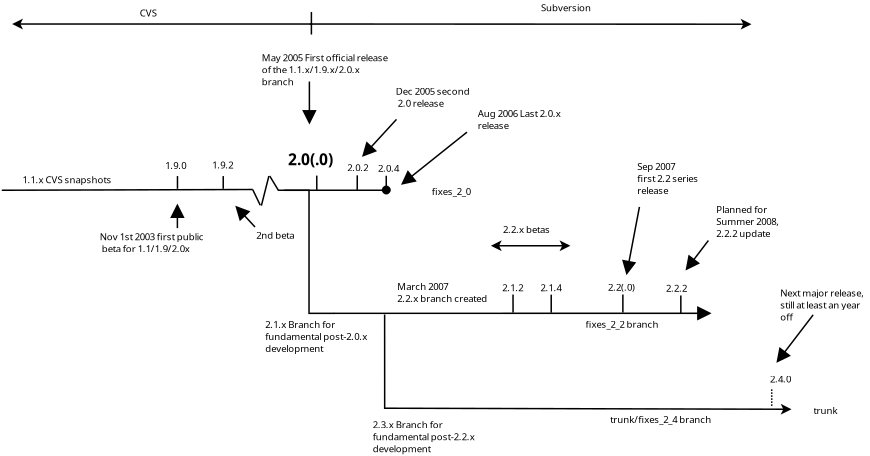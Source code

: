<?xml version="1.0" encoding="UTF-8"?>
<dia:diagram xmlns:dia="http://www.lysator.liu.se/~alla/dia/">
  <dia:layer name="Background" visible="true">
    <dia:object type="Standard - Line" version="0" id="O0">
      <dia:attribute name="obj_pos">
        <dia:point val="2.341,25.2"/>
      </dia:attribute>
      <dia:attribute name="obj_bb">
        <dia:rectangle val="2.291,25.1;19.125,25.25"/>
      </dia:attribute>
      <dia:attribute name="conn_endpoints">
        <dia:point val="2.341,25.2"/>
        <dia:point val="19.075,25.15"/>
      </dia:attribute>
      <dia:attribute name="numcp">
        <dia:int val="1"/>
      </dia:attribute>
    </dia:object>
    <dia:object type="Standard - Text" version="1" id="O1">
      <dia:attribute name="obj_pos">
        <dia:point val="3.725,24.725"/>
      </dia:attribute>
      <dia:attribute name="obj_bb">
        <dia:rectangle val="3.725,24.047;10.703,25.005"/>
      </dia:attribute>
      <dia:attribute name="text">
        <dia:composite type="text">
          <dia:attribute name="string">
            <dia:string>#1.1.x CVS snapshots#</dia:string>
          </dia:attribute>
          <dia:attribute name="font">
            <dia:font family="sans" style="0" name="Helvetica"/>
          </dia:attribute>
          <dia:attribute name="height">
            <dia:real val="0.8"/>
          </dia:attribute>
          <dia:attribute name="pos">
            <dia:point val="3.725,24.725"/>
          </dia:attribute>
          <dia:attribute name="color">
            <dia:color val="#000000"/>
          </dia:attribute>
          <dia:attribute name="alignment">
            <dia:enum val="0"/>
          </dia:attribute>
        </dia:composite>
      </dia:attribute>
      <dia:attribute name="valign">
        <dia:enum val="3"/>
      </dia:attribute>
    </dia:object>
    <dia:object type="Standard - Text" version="1" id="O2">
      <dia:attribute name="obj_pos">
        <dia:point val="13.238,23.781"/>
      </dia:attribute>
      <dia:attribute name="obj_bb">
        <dia:rectangle val="13.238,23.103;14.898,24.061"/>
      </dia:attribute>
      <dia:attribute name="text">
        <dia:composite type="text">
          <dia:attribute name="string">
            <dia:string>#1.9.0#</dia:string>
          </dia:attribute>
          <dia:attribute name="font">
            <dia:font family="sans" style="0" name="Helvetica"/>
          </dia:attribute>
          <dia:attribute name="height">
            <dia:real val="0.8"/>
          </dia:attribute>
          <dia:attribute name="pos">
            <dia:point val="13.238,23.781"/>
          </dia:attribute>
          <dia:attribute name="color">
            <dia:color val="#000000"/>
          </dia:attribute>
          <dia:attribute name="alignment">
            <dia:enum val="0"/>
          </dia:attribute>
        </dia:composite>
      </dia:attribute>
      <dia:attribute name="valign">
        <dia:enum val="3"/>
      </dia:attribute>
    </dia:object>
    <dia:object type="Standard - Text" version="1" id="O3">
      <dia:attribute name="obj_pos">
        <dia:point val="8.876,28.526"/>
      </dia:attribute>
      <dia:attribute name="obj_bb">
        <dia:rectangle val="8.876,27.849;16.849,29.606"/>
      </dia:attribute>
      <dia:attribute name="text">
        <dia:composite type="text">
          <dia:attribute name="string">
            <dia:string>#Nov 1st 2003 first public
 beta for 1.1/1.9/2.0x#</dia:string>
          </dia:attribute>
          <dia:attribute name="font">
            <dia:font family="sans" style="0" name="Helvetica"/>
          </dia:attribute>
          <dia:attribute name="height">
            <dia:real val="0.8"/>
          </dia:attribute>
          <dia:attribute name="pos">
            <dia:point val="8.876,28.526"/>
          </dia:attribute>
          <dia:attribute name="color">
            <dia:color val="#000000"/>
          </dia:attribute>
          <dia:attribute name="alignment">
            <dia:enum val="0"/>
          </dia:attribute>
        </dia:composite>
      </dia:attribute>
      <dia:attribute name="valign">
        <dia:enum val="3"/>
      </dia:attribute>
    </dia:object>
    <dia:object type="Standard - Line" version="0" id="O4">
      <dia:attribute name="obj_pos">
        <dia:point val="26.043,24.207"/>
      </dia:attribute>
      <dia:attribute name="obj_bb">
        <dia:rectangle val="25.987,24.157;26.093,25.225"/>
      </dia:attribute>
      <dia:attribute name="conn_endpoints">
        <dia:point val="26.043,24.207"/>
        <dia:point val="26.038,25.175"/>
      </dia:attribute>
      <dia:attribute name="numcp">
        <dia:int val="1"/>
      </dia:attribute>
    </dia:object>
    <dia:object type="Standard - Text" version="1" id="O5">
      <dia:attribute name="obj_pos">
        <dia:point val="16.381,23.743"/>
      </dia:attribute>
      <dia:attribute name="obj_bb">
        <dia:rectangle val="16.381,23.065;18.041,24.023"/>
      </dia:attribute>
      <dia:attribute name="text">
        <dia:composite type="text">
          <dia:attribute name="string">
            <dia:string>#1.9.2#</dia:string>
          </dia:attribute>
          <dia:attribute name="font">
            <dia:font family="sans" style="0" name="Helvetica"/>
          </dia:attribute>
          <dia:attribute name="height">
            <dia:real val="0.8"/>
          </dia:attribute>
          <dia:attribute name="pos">
            <dia:point val="16.381,23.743"/>
          </dia:attribute>
          <dia:attribute name="color">
            <dia:color val="#000000"/>
          </dia:attribute>
          <dia:attribute name="alignment">
            <dia:enum val="0"/>
          </dia:attribute>
        </dia:composite>
      </dia:attribute>
      <dia:attribute name="valign">
        <dia:enum val="3"/>
      </dia:attribute>
    </dia:object>
    <dia:object type="Standard - Line" version="0" id="O6">
      <dia:attribute name="obj_pos">
        <dia:point val="14.056,24.255"/>
      </dia:attribute>
      <dia:attribute name="obj_bb">
        <dia:rectangle val="14.006,24.205;14.106,25.155"/>
      </dia:attribute>
      <dia:attribute name="conn_endpoints">
        <dia:point val="14.056,24.255"/>
        <dia:point val="14.056,25.105"/>
      </dia:attribute>
      <dia:attribute name="numcp">
        <dia:int val="1"/>
      </dia:attribute>
    </dia:object>
    <dia:object type="Standard - Line" version="0" id="O7">
      <dia:attribute name="obj_pos">
        <dia:point val="17.106,24.255"/>
      </dia:attribute>
      <dia:attribute name="obj_bb">
        <dia:rectangle val="17.056,24.205;17.156,25.155"/>
      </dia:attribute>
      <dia:attribute name="conn_endpoints">
        <dia:point val="17.106,24.255"/>
        <dia:point val="17.106,25.105"/>
      </dia:attribute>
      <dia:attribute name="numcp">
        <dia:int val="1"/>
      </dia:attribute>
    </dia:object>
    <dia:object type="Standard - Line" version="0" id="O8">
      <dia:attribute name="obj_pos">
        <dia:point val="23.342,24.221"/>
      </dia:attribute>
      <dia:attribute name="obj_bb">
        <dia:rectangle val="23.292,24.171;23.394,25.225"/>
      </dia:attribute>
      <dia:attribute name="conn_endpoints">
        <dia:point val="23.342,24.221"/>
        <dia:point val="23.344,25.175"/>
      </dia:attribute>
      <dia:attribute name="numcp">
        <dia:int val="1"/>
      </dia:attribute>
    </dia:object>
    <dia:object type="Standard - Text" version="1" id="O9">
      <dia:attribute name="obj_pos">
        <dia:point val="21.419,23.525"/>
      </dia:attribute>
      <dia:attribute name="obj_bb">
        <dia:rectangle val="21.419,22.427;24.929,23.985"/>
      </dia:attribute>
      <dia:attribute name="text">
        <dia:composite type="text">
          <dia:attribute name="string">
            <dia:string>#2.0(.0)#</dia:string>
          </dia:attribute>
          <dia:attribute name="font">
            <dia:font family="sans" style="80" name="Helvetica-Bold"/>
          </dia:attribute>
          <dia:attribute name="height">
            <dia:real val="1.3"/>
          </dia:attribute>
          <dia:attribute name="pos">
            <dia:point val="21.419,23.525"/>
          </dia:attribute>
          <dia:attribute name="color">
            <dia:color val="#000000"/>
          </dia:attribute>
          <dia:attribute name="alignment">
            <dia:enum val="0"/>
          </dia:attribute>
        </dia:composite>
      </dia:attribute>
      <dia:attribute name="valign">
        <dia:enum val="3"/>
      </dia:attribute>
    </dia:object>
    <dia:object type="Standard - PolyLine" version="0" id="O10">
      <dia:attribute name="obj_pos">
        <dia:point val="19.073,25.158"/>
      </dia:attribute>
      <dia:attribute name="obj_bb">
        <dia:rectangle val="19.006,25.092;19.642,26.267"/>
      </dia:attribute>
      <dia:attribute name="poly_points">
        <dia:point val="19.073,25.158"/>
        <dia:point val="19.575,26.2"/>
      </dia:attribute>
    </dia:object>
    <dia:object type="Standard - PolyLine" version="0" id="O11">
      <dia:attribute name="obj_pos">
        <dia:point val="20.15,24.25"/>
      </dia:attribute>
      <dia:attribute name="obj_bb">
        <dia:rectangle val="19.59,24.189;20.211,26.286"/>
      </dia:attribute>
      <dia:attribute name="poly_points">
        <dia:point val="20.15,24.25"/>
        <dia:point val="19.65,26.225"/>
      </dia:attribute>
    </dia:object>
    <dia:object type="Standard - PolyLine" version="0" id="O12">
      <dia:attribute name="obj_pos">
        <dia:point val="20.205,24.247"/>
      </dia:attribute>
      <dia:attribute name="obj_bb">
        <dia:rectangle val="20.136,24.179;20.865,25.296"/>
      </dia:attribute>
      <dia:attribute name="poly_points">
        <dia:point val="20.205,24.247"/>
        <dia:point val="20.796,25.227"/>
      </dia:attribute>
    </dia:object>
    <dia:object type="Standard - Line" version="0" id="O13">
      <dia:attribute name="obj_pos">
        <dia:point val="20.775,25.2"/>
      </dia:attribute>
      <dia:attribute name="obj_bb">
        <dia:rectangle val="20.725,25.15;27.875,25.25"/>
      </dia:attribute>
      <dia:attribute name="conn_endpoints">
        <dia:point val="20.775,25.2"/>
        <dia:point val="27.825,25.2"/>
      </dia:attribute>
      <dia:attribute name="numcp">
        <dia:int val="1"/>
      </dia:attribute>
    </dia:object>
    <dia:object type="Standard - Text" version="1" id="O14">
      <dia:attribute name="obj_pos">
        <dia:point val="25.375,23.925"/>
      </dia:attribute>
      <dia:attribute name="obj_bb">
        <dia:rectangle val="25.375,23.247;27.035,24.205"/>
      </dia:attribute>
      <dia:attribute name="text">
        <dia:composite type="text">
          <dia:attribute name="string">
            <dia:string>#2.0.2#</dia:string>
          </dia:attribute>
          <dia:attribute name="font">
            <dia:font family="sans" style="0" name="Helvetica"/>
          </dia:attribute>
          <dia:attribute name="height">
            <dia:real val="0.8"/>
          </dia:attribute>
          <dia:attribute name="pos">
            <dia:point val="25.375,23.925"/>
          </dia:attribute>
          <dia:attribute name="color">
            <dia:color val="#000000"/>
          </dia:attribute>
          <dia:attribute name="alignment">
            <dia:enum val="0"/>
          </dia:attribute>
        </dia:composite>
      </dia:attribute>
      <dia:attribute name="valign">
        <dia:enum val="3"/>
      </dia:attribute>
    </dia:object>
    <dia:object type="Standard - Line" version="0" id="O15">
      <dia:attribute name="obj_pos">
        <dia:point val="14.05,27.725"/>
      </dia:attribute>
      <dia:attribute name="obj_bb">
        <dia:rectangle val="13.25,26.1;14.85,27.775"/>
      </dia:attribute>
      <dia:attribute name="conn_endpoints">
        <dia:point val="14.05,27.725"/>
        <dia:point val="14.05,26.15"/>
      </dia:attribute>
      <dia:attribute name="numcp">
        <dia:int val="1"/>
      </dia:attribute>
      <dia:attribute name="end_arrow">
        <dia:enum val="3"/>
      </dia:attribute>
      <dia:attribute name="end_arrow_length">
        <dia:real val="0.8"/>
      </dia:attribute>
      <dia:attribute name="end_arrow_width">
        <dia:real val="0.8"/>
      </dia:attribute>
    </dia:object>
    <dia:object type="Standard - Line" version="0" id="O16">
      <dia:attribute name="obj_pos">
        <dia:point val="22.85,17.95"/>
      </dia:attribute>
      <dia:attribute name="obj_bb">
        <dia:rectangle val="22.05,17.9;23.651,20.806"/>
      </dia:attribute>
      <dia:attribute name="conn_endpoints">
        <dia:point val="22.85,17.95"/>
        <dia:point val="22.851,20.756"/>
      </dia:attribute>
      <dia:attribute name="numcp">
        <dia:int val="1"/>
      </dia:attribute>
      <dia:attribute name="end_arrow">
        <dia:enum val="3"/>
      </dia:attribute>
      <dia:attribute name="end_arrow_length">
        <dia:real val="0.8"/>
      </dia:attribute>
      <dia:attribute name="end_arrow_width">
        <dia:real val="0.8"/>
      </dia:attribute>
    </dia:object>
    <dia:object type="Standard - Text" version="1" id="O17">
      <dia:attribute name="obj_pos">
        <dia:point val="19.675,16.6"/>
      </dia:attribute>
      <dia:attribute name="obj_bb">
        <dia:rectangle val="19.675,15.922;29.598,18.48"/>
      </dia:attribute>
      <dia:attribute name="text">
        <dia:composite type="text">
          <dia:attribute name="string">
            <dia:string>#May 2005 First official release
of the 1.1.x/1.9.x/2.0.x 
branch#</dia:string>
          </dia:attribute>
          <dia:attribute name="font">
            <dia:font family="sans" style="0" name="Helvetica"/>
          </dia:attribute>
          <dia:attribute name="height">
            <dia:real val="0.8"/>
          </dia:attribute>
          <dia:attribute name="pos">
            <dia:point val="19.675,16.6"/>
          </dia:attribute>
          <dia:attribute name="color">
            <dia:color val="#000000"/>
          </dia:attribute>
          <dia:attribute name="alignment">
            <dia:enum val="0"/>
          </dia:attribute>
        </dia:composite>
      </dia:attribute>
      <dia:attribute name="valign">
        <dia:enum val="3"/>
      </dia:attribute>
    </dia:object>
    <dia:object type="Standard - Line" version="0" id="O18">
      <dia:attribute name="obj_pos">
        <dia:point val="17.95,26.275"/>
      </dia:attribute>
      <dia:attribute name="obj_bb">
        <dia:rectangle val="17.33,25.694;19.296,27.721"/>
      </dia:attribute>
      <dia:attribute name="conn_endpoints">
        <dia:point val="17.95,26.275"/>
        <dia:point val="19.225,27.65"/>
      </dia:attribute>
      <dia:attribute name="numcp">
        <dia:int val="1"/>
      </dia:attribute>
      <dia:attribute name="start_arrow">
        <dia:enum val="3"/>
      </dia:attribute>
      <dia:attribute name="start_arrow_length">
        <dia:real val="0.8"/>
      </dia:attribute>
      <dia:attribute name="start_arrow_width">
        <dia:real val="0.8"/>
      </dia:attribute>
    </dia:object>
    <dia:object type="Standard - Text" version="1" id="O19">
      <dia:attribute name="obj_pos">
        <dia:point val="19.3,28.425"/>
      </dia:attribute>
      <dia:attribute name="obj_bb">
        <dia:rectangle val="19.3,27.747;22.205,28.705"/>
      </dia:attribute>
      <dia:attribute name="text">
        <dia:composite type="text">
          <dia:attribute name="string">
            <dia:string>#2nd beta#</dia:string>
          </dia:attribute>
          <dia:attribute name="font">
            <dia:font family="sans" style="0" name="Helvetica"/>
          </dia:attribute>
          <dia:attribute name="height">
            <dia:real val="0.8"/>
          </dia:attribute>
          <dia:attribute name="pos">
            <dia:point val="19.3,28.425"/>
          </dia:attribute>
          <dia:attribute name="color">
            <dia:color val="#000000"/>
          </dia:attribute>
          <dia:attribute name="alignment">
            <dia:enum val="0"/>
          </dia:attribute>
        </dia:composite>
      </dia:attribute>
      <dia:attribute name="valign">
        <dia:enum val="3"/>
      </dia:attribute>
    </dia:object>
    <dia:object type="Standard - Line" version="0" id="O20">
      <dia:attribute name="obj_pos">
        <dia:point val="27.977,25.433"/>
      </dia:attribute>
      <dia:attribute name="obj_bb">
        <dia:rectangle val="27.477,24.183;28.477,25.485"/>
      </dia:attribute>
      <dia:attribute name="conn_endpoints">
        <dia:point val="27.977,25.433"/>
        <dia:point val="27.973,24.233"/>
      </dia:attribute>
      <dia:attribute name="numcp">
        <dia:int val="1"/>
      </dia:attribute>
      <dia:attribute name="start_arrow">
        <dia:enum val="8"/>
      </dia:attribute>
      <dia:attribute name="start_arrow_length">
        <dia:real val="0.5"/>
      </dia:attribute>
      <dia:attribute name="start_arrow_width">
        <dia:real val="0.5"/>
      </dia:attribute>
    </dia:object>
    <dia:object type="Standard - ZigZagLine" version="1" id="O21">
      <dia:attribute name="obj_pos">
        <dia:point val="21.165,25.202"/>
      </dia:attribute>
      <dia:attribute name="obj_bb">
        <dia:rectangle val="21.115,25.152;24.555,33.456"/>
      </dia:attribute>
      <dia:attribute name="orth_points">
        <dia:point val="21.165,25.202"/>
        <dia:point val="22.826,25.202"/>
        <dia:point val="22.826,33.406"/>
        <dia:point val="24.505,33.406"/>
      </dia:attribute>
      <dia:attribute name="orth_orient">
        <dia:enum val="0"/>
        <dia:enum val="1"/>
        <dia:enum val="0"/>
      </dia:attribute>
      <dia:attribute name="autorouting">
        <dia:boolean val="false"/>
      </dia:attribute>
    </dia:object>
    <dia:object type="Standard - Line" version="0" id="O22">
      <dia:attribute name="obj_pos">
        <dia:point val="24.477,33.406"/>
      </dia:attribute>
      <dia:attribute name="obj_bb">
        <dia:rectangle val="24.427,32.602;49.65,34.202"/>
      </dia:attribute>
      <dia:attribute name="conn_endpoints">
        <dia:point val="24.477,33.406"/>
        <dia:point val="49.6,33.402"/>
      </dia:attribute>
      <dia:attribute name="numcp">
        <dia:int val="1"/>
      </dia:attribute>
      <dia:attribute name="end_arrow">
        <dia:enum val="3"/>
      </dia:attribute>
      <dia:attribute name="end_arrow_length">
        <dia:real val="0.8"/>
      </dia:attribute>
      <dia:attribute name="end_arrow_width">
        <dia:real val="0.8"/>
      </dia:attribute>
    </dia:object>
    <dia:object type="Standard - Line" version="0" id="O23">
      <dia:attribute name="obj_pos">
        <dia:point val="28.656,20.475"/>
      </dia:attribute>
      <dia:attribute name="obj_bb">
        <dia:rectangle val="25.777,20.404;28.727,23.51"/>
      </dia:attribute>
      <dia:attribute name="conn_endpoints">
        <dia:point val="28.656,20.475"/>
        <dia:point val="26.4,22.932"/>
      </dia:attribute>
      <dia:attribute name="numcp">
        <dia:int val="1"/>
      </dia:attribute>
      <dia:attribute name="end_arrow">
        <dia:enum val="3"/>
      </dia:attribute>
      <dia:attribute name="end_arrow_length">
        <dia:real val="0.8"/>
      </dia:attribute>
      <dia:attribute name="end_arrow_width">
        <dia:real val="0.8"/>
      </dia:attribute>
    </dia:object>
    <dia:object type="Standard - Text" version="1" id="O24">
      <dia:attribute name="obj_pos">
        <dia:point val="28.6,18.832"/>
      </dia:attribute>
      <dia:attribute name="obj_bb">
        <dia:rectangle val="28.6,18.154;34.415,19.912"/>
      </dia:attribute>
      <dia:attribute name="text">
        <dia:composite type="text">
          <dia:attribute name="string">
            <dia:string>#Dec 2005 second
 2.0 release#</dia:string>
          </dia:attribute>
          <dia:attribute name="font">
            <dia:font family="sans" style="0" name="Helvetica"/>
          </dia:attribute>
          <dia:attribute name="height">
            <dia:real val="0.8"/>
          </dia:attribute>
          <dia:attribute name="pos">
            <dia:point val="28.6,18.832"/>
          </dia:attribute>
          <dia:attribute name="color">
            <dia:color val="#000000"/>
          </dia:attribute>
          <dia:attribute name="alignment">
            <dia:enum val="0"/>
          </dia:attribute>
        </dia:composite>
      </dia:attribute>
      <dia:attribute name="valign">
        <dia:enum val="3"/>
      </dia:attribute>
    </dia:object>
    <dia:object type="Standard - Text" version="1" id="O25">
      <dia:attribute name="obj_pos">
        <dia:point val="19.9,34.382"/>
      </dia:attribute>
      <dia:attribute name="obj_bb">
        <dia:rectangle val="19.9,33.704;27.705,36.262"/>
      </dia:attribute>
      <dia:attribute name="text">
        <dia:composite type="text">
          <dia:attribute name="string">
            <dia:string>#2.1.x Branch for 
fundamental post-2.0.x 
development#</dia:string>
          </dia:attribute>
          <dia:attribute name="font">
            <dia:font family="sans" style="0" name="Helvetica"/>
          </dia:attribute>
          <dia:attribute name="height">
            <dia:real val="0.8"/>
          </dia:attribute>
          <dia:attribute name="pos">
            <dia:point val="19.9,34.382"/>
          </dia:attribute>
          <dia:attribute name="color">
            <dia:color val="#000000"/>
          </dia:attribute>
          <dia:attribute name="alignment">
            <dia:enum val="0"/>
          </dia:attribute>
        </dia:composite>
      </dia:attribute>
      <dia:attribute name="valign">
        <dia:enum val="3"/>
      </dia:attribute>
    </dia:object>
    <dia:object type="Standard - Text" version="1" id="O26">
      <dia:attribute name="obj_pos">
        <dia:point val="27.425,23.97"/>
      </dia:attribute>
      <dia:attribute name="obj_bb">
        <dia:rectangle val="27.425,23.293;29.085,24.25"/>
      </dia:attribute>
      <dia:attribute name="text">
        <dia:composite type="text">
          <dia:attribute name="string">
            <dia:string>#2.0.4#</dia:string>
          </dia:attribute>
          <dia:attribute name="font">
            <dia:font family="sans" style="0" name="Helvetica"/>
          </dia:attribute>
          <dia:attribute name="height">
            <dia:real val="0.8"/>
          </dia:attribute>
          <dia:attribute name="pos">
            <dia:point val="27.425,23.97"/>
          </dia:attribute>
          <dia:attribute name="color">
            <dia:color val="#000000"/>
          </dia:attribute>
          <dia:attribute name="alignment">
            <dia:enum val="0"/>
          </dia:attribute>
        </dia:composite>
      </dia:attribute>
      <dia:attribute name="valign">
        <dia:enum val="3"/>
      </dia:attribute>
    </dia:object>
    <dia:object type="Standard - PolyLine" version="0" id="O27">
      <dia:attribute name="obj_pos">
        <dia:point val="27.866,33.487"/>
      </dia:attribute>
      <dia:attribute name="obj_bb">
        <dia:rectangle val="27.816,33.438;55.042,40.3"/>
      </dia:attribute>
      <dia:attribute name="poly_points">
        <dia:point val="27.866,33.487"/>
        <dia:point val="27.869,39.731"/>
        <dia:point val="54.991,39.8"/>
      </dia:attribute>
      <dia:attribute name="end_arrow">
        <dia:enum val="22"/>
      </dia:attribute>
      <dia:attribute name="end_arrow_length">
        <dia:real val="0.5"/>
      </dia:attribute>
      <dia:attribute name="end_arrow_width">
        <dia:real val="0.5"/>
      </dia:attribute>
    </dia:object>
    <dia:object type="Standard - Text" version="1" id="O28">
      <dia:attribute name="obj_pos">
        <dia:point val="28.706,31.85"/>
      </dia:attribute>
      <dia:attribute name="obj_bb">
        <dia:rectangle val="28.706,31.172;35.519,32.93"/>
      </dia:attribute>
      <dia:attribute name="text">
        <dia:composite type="text">
          <dia:attribute name="string">
            <dia:string>#March 2007
2.2.x branch created#</dia:string>
          </dia:attribute>
          <dia:attribute name="font">
            <dia:font family="sans" style="0" name="Helvetica"/>
          </dia:attribute>
          <dia:attribute name="height">
            <dia:real val="0.8"/>
          </dia:attribute>
          <dia:attribute name="pos">
            <dia:point val="28.706,31.85"/>
          </dia:attribute>
          <dia:attribute name="color">
            <dia:color val="#000000"/>
          </dia:attribute>
          <dia:attribute name="alignment">
            <dia:enum val="0"/>
          </dia:attribute>
        </dia:composite>
      </dia:attribute>
      <dia:attribute name="valign">
        <dia:enum val="3"/>
      </dia:attribute>
    </dia:object>
    <dia:object type="Standard - Text" version="1" id="O29">
      <dia:attribute name="obj_pos">
        <dia:point val="27.081,41.07"/>
      </dia:attribute>
      <dia:attribute name="obj_bb">
        <dia:rectangle val="27.081,40.392;34.886,42.95"/>
      </dia:attribute>
      <dia:attribute name="text">
        <dia:composite type="text">
          <dia:attribute name="string">
            <dia:string>#2.3.x Branch for 
fundamental post-2.2.x 
development#</dia:string>
          </dia:attribute>
          <dia:attribute name="font">
            <dia:font family="sans" style="0" name="Helvetica"/>
          </dia:attribute>
          <dia:attribute name="height">
            <dia:real val="0.8"/>
          </dia:attribute>
          <dia:attribute name="pos">
            <dia:point val="27.081,41.07"/>
          </dia:attribute>
          <dia:attribute name="color">
            <dia:color val="#000000"/>
          </dia:attribute>
          <dia:attribute name="alignment">
            <dia:enum val="0"/>
          </dia:attribute>
        </dia:composite>
      </dia:attribute>
      <dia:attribute name="valign">
        <dia:enum val="3"/>
      </dia:attribute>
    </dia:object>
    <dia:object type="Standard - Line" version="0" id="O30">
      <dia:attribute name="obj_pos">
        <dia:point val="36.428,33.357"/>
      </dia:attribute>
      <dia:attribute name="obj_bb">
        <dia:rectangle val="36.376,32.103;36.478,33.407"/>
      </dia:attribute>
      <dia:attribute name="conn_endpoints">
        <dia:point val="36.428,33.357"/>
        <dia:point val="36.426,32.153"/>
      </dia:attribute>
      <dia:attribute name="numcp">
        <dia:int val="1"/>
      </dia:attribute>
    </dia:object>
    <dia:object type="Standard - Text" version="1" id="O31">
      <dia:attribute name="obj_pos">
        <dia:point val="35.71,31.928"/>
      </dia:attribute>
      <dia:attribute name="obj_bb">
        <dia:rectangle val="35.71,31.25;37.37,32.208"/>
      </dia:attribute>
      <dia:attribute name="text">
        <dia:composite type="text">
          <dia:attribute name="string">
            <dia:string>#2.1.2#</dia:string>
          </dia:attribute>
          <dia:attribute name="font">
            <dia:font family="sans" style="0" name="Helvetica"/>
          </dia:attribute>
          <dia:attribute name="height">
            <dia:real val="0.8"/>
          </dia:attribute>
          <dia:attribute name="pos">
            <dia:point val="35.71,31.928"/>
          </dia:attribute>
          <dia:attribute name="color">
            <dia:color val="#000000"/>
          </dia:attribute>
          <dia:attribute name="alignment">
            <dia:enum val="0"/>
          </dia:attribute>
        </dia:composite>
      </dia:attribute>
      <dia:attribute name="valign">
        <dia:enum val="3"/>
      </dia:attribute>
    </dia:object>
    <dia:object type="Standard - Text" version="1" id="O32">
      <dia:attribute name="obj_pos">
        <dia:point val="35.756,28.05"/>
      </dia:attribute>
      <dia:attribute name="obj_bb">
        <dia:rectangle val="35.756,27.372;39.411,28.33"/>
      </dia:attribute>
      <dia:attribute name="text">
        <dia:composite type="text">
          <dia:attribute name="string">
            <dia:string>#2.2.x betas#</dia:string>
          </dia:attribute>
          <dia:attribute name="font">
            <dia:font family="sans" style="0" name="Helvetica"/>
          </dia:attribute>
          <dia:attribute name="height">
            <dia:real val="0.8"/>
          </dia:attribute>
          <dia:attribute name="pos">
            <dia:point val="35.756,28.05"/>
          </dia:attribute>
          <dia:attribute name="color">
            <dia:color val="#000000"/>
          </dia:attribute>
          <dia:attribute name="alignment">
            <dia:enum val="0"/>
          </dia:attribute>
        </dia:composite>
      </dia:attribute>
      <dia:attribute name="valign">
        <dia:enum val="3"/>
      </dia:attribute>
    </dia:object>
    <dia:object type="Standard - Line" version="0" id="O33">
      <dia:attribute name="obj_pos">
        <dia:point val="34.95,28.9"/>
      </dia:attribute>
      <dia:attribute name="obj_bb">
        <dia:rectangle val="34.9,28.4;40.3,29.4"/>
      </dia:attribute>
      <dia:attribute name="conn_endpoints">
        <dia:point val="34.95,28.9"/>
        <dia:point val="40.25,28.9"/>
      </dia:attribute>
      <dia:attribute name="numcp">
        <dia:int val="1"/>
      </dia:attribute>
      <dia:attribute name="start_arrow">
        <dia:enum val="22"/>
      </dia:attribute>
      <dia:attribute name="start_arrow_length">
        <dia:real val="0.5"/>
      </dia:attribute>
      <dia:attribute name="start_arrow_width">
        <dia:real val="0.5"/>
      </dia:attribute>
      <dia:attribute name="end_arrow">
        <dia:enum val="22"/>
      </dia:attribute>
      <dia:attribute name="end_arrow_length">
        <dia:real val="0.5"/>
      </dia:attribute>
      <dia:attribute name="end_arrow_width">
        <dia:real val="0.5"/>
      </dia:attribute>
    </dia:object>
    <dia:object type="Standard - Line" version="0" id="O34">
      <dia:attribute name="obj_pos">
        <dia:point val="33.356,21.325"/>
      </dia:attribute>
      <dia:attribute name="obj_bb">
        <dia:rectangle val="28.468,21.255;33.426,25.456"/>
      </dia:attribute>
      <dia:attribute name="conn_endpoints">
        <dia:point val="33.356,21.325"/>
        <dia:point val="29.006,24.8"/>
      </dia:attribute>
      <dia:attribute name="numcp">
        <dia:int val="1"/>
      </dia:attribute>
      <dia:attribute name="end_arrow">
        <dia:enum val="3"/>
      </dia:attribute>
      <dia:attribute name="end_arrow_length">
        <dia:real val="0.8"/>
      </dia:attribute>
      <dia:attribute name="end_arrow_width">
        <dia:real val="0.8"/>
      </dia:attribute>
    </dia:object>
    <dia:object type="Standard - Text" version="1" id="O35">
      <dia:attribute name="obj_pos">
        <dia:point val="34.081,20.32"/>
      </dia:attribute>
      <dia:attribute name="obj_bb">
        <dia:rectangle val="34.081,19.642;40.931,21.4"/>
      </dia:attribute>
      <dia:attribute name="text">
        <dia:composite type="text">
          <dia:attribute name="string">
            <dia:string>#Aug 2006 Last 2.0.x 
release #</dia:string>
          </dia:attribute>
          <dia:attribute name="font">
            <dia:font family="sans" style="0" name="Helvetica"/>
          </dia:attribute>
          <dia:attribute name="height">
            <dia:real val="0.8"/>
          </dia:attribute>
          <dia:attribute name="pos">
            <dia:point val="34.081,20.32"/>
          </dia:attribute>
          <dia:attribute name="color">
            <dia:color val="#000000"/>
          </dia:attribute>
          <dia:attribute name="alignment">
            <dia:enum val="0"/>
          </dia:attribute>
        </dia:composite>
      </dia:attribute>
      <dia:attribute name="valign">
        <dia:enum val="3"/>
      </dia:attribute>
    </dia:object>
    <dia:object type="Standard - Line" version="0" id="O36">
      <dia:attribute name="obj_pos">
        <dia:point val="22.884,14.118"/>
      </dia:attribute>
      <dia:attribute name="obj_bb">
        <dia:rectangle val="22.834,13.63;52.371,14.63"/>
      </dia:attribute>
      <dia:attribute name="conn_endpoints">
        <dia:point val="22.884,14.118"/>
        <dia:point val="52.321,14.13"/>
      </dia:attribute>
      <dia:attribute name="numcp">
        <dia:int val="1"/>
      </dia:attribute>
      <dia:attribute name="end_arrow">
        <dia:enum val="22"/>
      </dia:attribute>
      <dia:attribute name="end_arrow_length">
        <dia:real val="0.5"/>
      </dia:attribute>
      <dia:attribute name="end_arrow_width">
        <dia:real val="0.5"/>
      </dia:attribute>
    </dia:object>
    <dia:object type="Standard - Text" version="1" id="O37">
      <dia:attribute name="obj_pos">
        <dia:point val="38.284,13.268"/>
      </dia:attribute>
      <dia:attribute name="obj_bb">
        <dia:rectangle val="38.284,12.591;42.022,13.548"/>
      </dia:attribute>
      <dia:attribute name="text">
        <dia:composite type="text">
          <dia:attribute name="string">
            <dia:string>#Subversion#</dia:string>
          </dia:attribute>
          <dia:attribute name="font">
            <dia:font family="sans" style="0" name="Helvetica"/>
          </dia:attribute>
          <dia:attribute name="height">
            <dia:real val="0.8"/>
          </dia:attribute>
          <dia:attribute name="pos">
            <dia:point val="38.284,13.268"/>
          </dia:attribute>
          <dia:attribute name="color">
            <dia:color val="#000000"/>
          </dia:attribute>
          <dia:attribute name="alignment">
            <dia:enum val="0"/>
          </dia:attribute>
        </dia:composite>
      </dia:attribute>
      <dia:attribute name="valign">
        <dia:enum val="3"/>
      </dia:attribute>
    </dia:object>
    <dia:object type="Standard - Line" version="0" id="O38">
      <dia:attribute name="obj_pos">
        <dia:point val="23.034,14.118"/>
      </dia:attribute>
      <dia:attribute name="obj_bb">
        <dia:rectangle val="2.984,13.618;23.084,14.618"/>
      </dia:attribute>
      <dia:attribute name="conn_endpoints">
        <dia:point val="23.034,14.118"/>
        <dia:point val="3.034,14.118"/>
      </dia:attribute>
      <dia:attribute name="numcp">
        <dia:int val="1"/>
      </dia:attribute>
      <dia:attribute name="end_arrow">
        <dia:enum val="22"/>
      </dia:attribute>
      <dia:attribute name="end_arrow_length">
        <dia:real val="0.5"/>
      </dia:attribute>
      <dia:attribute name="end_arrow_width">
        <dia:real val="0.5"/>
      </dia:attribute>
    </dia:object>
    <dia:object type="Standard - Text" version="1" id="O39">
      <dia:attribute name="obj_pos">
        <dia:point val="11.534,13.618"/>
      </dia:attribute>
      <dia:attribute name="obj_bb">
        <dia:rectangle val="11.534,12.941;13.069,13.898"/>
      </dia:attribute>
      <dia:attribute name="text">
        <dia:composite type="text">
          <dia:attribute name="string">
            <dia:string>#CVS#</dia:string>
          </dia:attribute>
          <dia:attribute name="font">
            <dia:font family="sans" style="0" name="Helvetica"/>
          </dia:attribute>
          <dia:attribute name="height">
            <dia:real val="0.8"/>
          </dia:attribute>
          <dia:attribute name="pos">
            <dia:point val="11.534,13.618"/>
          </dia:attribute>
          <dia:attribute name="color">
            <dia:color val="#000000"/>
          </dia:attribute>
          <dia:attribute name="alignment">
            <dia:enum val="0"/>
          </dia:attribute>
        </dia:composite>
      </dia:attribute>
      <dia:attribute name="valign">
        <dia:enum val="3"/>
      </dia:attribute>
    </dia:object>
    <dia:object type="Standard - Line" version="0" id="O40">
      <dia:attribute name="obj_pos">
        <dia:point val="22.984,13.318"/>
      </dia:attribute>
      <dia:attribute name="obj_bb">
        <dia:rectangle val="22.934,13.268;23.034,14.868"/>
      </dia:attribute>
      <dia:attribute name="conn_endpoints">
        <dia:point val="22.984,13.318"/>
        <dia:point val="22.984,14.818"/>
      </dia:attribute>
      <dia:attribute name="numcp">
        <dia:int val="1"/>
      </dia:attribute>
    </dia:object>
    <dia:object type="Standard - Text" version="1" id="O41">
      <dia:attribute name="obj_pos">
        <dia:point val="42.763,31.905"/>
      </dia:attribute>
      <dia:attribute name="obj_bb">
        <dia:rectangle val="42.763,31.228;44.923,32.185"/>
      </dia:attribute>
      <dia:attribute name="text">
        <dia:composite type="text">
          <dia:attribute name="string">
            <dia:string>#2.2(.0)#</dia:string>
          </dia:attribute>
          <dia:attribute name="font">
            <dia:font family="sans" style="0" name="Helvetica"/>
          </dia:attribute>
          <dia:attribute name="height">
            <dia:real val="0.8"/>
          </dia:attribute>
          <dia:attribute name="pos">
            <dia:point val="42.763,31.905"/>
          </dia:attribute>
          <dia:attribute name="color">
            <dia:color val="#000000"/>
          </dia:attribute>
          <dia:attribute name="alignment">
            <dia:enum val="0"/>
          </dia:attribute>
        </dia:composite>
      </dia:attribute>
      <dia:attribute name="valign">
        <dia:enum val="3"/>
      </dia:attribute>
    </dia:object>
    <dia:object type="Standard - Text" version="1" id="O42">
      <dia:attribute name="obj_pos">
        <dia:point val="44.7,23.85"/>
      </dia:attribute>
      <dia:attribute name="obj_bb">
        <dia:rectangle val="44.7,23.172;49.352,25.73"/>
      </dia:attribute>
      <dia:attribute name="text">
        <dia:composite type="text">
          <dia:attribute name="string">
            <dia:string>#Sep 2007
first 2.2 series
release#</dia:string>
          </dia:attribute>
          <dia:attribute name="font">
            <dia:font family="sans" style="0" name="Helvetica"/>
          </dia:attribute>
          <dia:attribute name="height">
            <dia:real val="0.8"/>
          </dia:attribute>
          <dia:attribute name="pos">
            <dia:point val="44.7,23.85"/>
          </dia:attribute>
          <dia:attribute name="color">
            <dia:color val="#000000"/>
          </dia:attribute>
          <dia:attribute name="alignment">
            <dia:enum val="0"/>
          </dia:attribute>
        </dia:composite>
      </dia:attribute>
      <dia:attribute name="valign">
        <dia:enum val="3"/>
      </dia:attribute>
    </dia:object>
    <dia:object type="Standard - Line" version="0" id="O43">
      <dia:attribute name="obj_pos">
        <dia:point val="44.853,26.31"/>
      </dia:attribute>
      <dia:attribute name="obj_bb">
        <dia:rectangle val="43.205,26.252;44.912,30.998"/>
      </dia:attribute>
      <dia:attribute name="conn_endpoints">
        <dia:point val="44.853,26.31"/>
        <dia:point val="44,30.8"/>
      </dia:attribute>
      <dia:attribute name="numcp">
        <dia:int val="1"/>
      </dia:attribute>
      <dia:attribute name="end_arrow">
        <dia:enum val="3"/>
      </dia:attribute>
      <dia:attribute name="end_arrow_length">
        <dia:real val="0.8"/>
      </dia:attribute>
      <dia:attribute name="end_arrow_width">
        <dia:real val="0.8"/>
      </dia:attribute>
    </dia:object>
    <dia:object type="Standard - Line" version="0" id="O44">
      <dia:attribute name="obj_pos">
        <dia:point val="38.972,33.361"/>
      </dia:attribute>
      <dia:attribute name="obj_bb">
        <dia:rectangle val="38.922,32.109;39.023,33.411"/>
      </dia:attribute>
      <dia:attribute name="conn_endpoints">
        <dia:point val="38.972,33.361"/>
        <dia:point val="38.972,32.159"/>
      </dia:attribute>
      <dia:attribute name="numcp">
        <dia:int val="1"/>
      </dia:attribute>
    </dia:object>
    <dia:object type="Standard - Text" version="1" id="O45">
      <dia:attribute name="obj_pos">
        <dia:point val="38.265,31.938"/>
      </dia:attribute>
      <dia:attribute name="obj_bb">
        <dia:rectangle val="38.265,31.26;39.925,32.218"/>
      </dia:attribute>
      <dia:attribute name="text">
        <dia:composite type="text">
          <dia:attribute name="string">
            <dia:string>#2.1.4#</dia:string>
          </dia:attribute>
          <dia:attribute name="font">
            <dia:font family="sans" style="0" name="Helvetica"/>
          </dia:attribute>
          <dia:attribute name="height">
            <dia:real val="0.8"/>
          </dia:attribute>
          <dia:attribute name="pos">
            <dia:point val="38.265,31.938"/>
          </dia:attribute>
          <dia:attribute name="color">
            <dia:color val="#000000"/>
          </dia:attribute>
          <dia:attribute name="alignment">
            <dia:enum val="0"/>
          </dia:attribute>
        </dia:composite>
      </dia:attribute>
      <dia:attribute name="valign">
        <dia:enum val="3"/>
      </dia:attribute>
    </dia:object>
    <dia:object type="Standard - Text" version="1" id="O46">
      <dia:attribute name="obj_pos">
        <dia:point val="41.265,34.367"/>
      </dia:attribute>
      <dia:attribute name="obj_bb">
        <dia:rectangle val="41.265,33.69;46.955,34.648"/>
      </dia:attribute>
      <dia:attribute name="text">
        <dia:composite type="text">
          <dia:attribute name="string">
            <dia:string>#fixes_2_2 branch#</dia:string>
          </dia:attribute>
          <dia:attribute name="font">
            <dia:font family="sans" style="0" name="Helvetica"/>
          </dia:attribute>
          <dia:attribute name="height">
            <dia:real val="0.8"/>
          </dia:attribute>
          <dia:attribute name="pos">
            <dia:point val="41.265,34.367"/>
          </dia:attribute>
          <dia:attribute name="color">
            <dia:color val="#000000"/>
          </dia:attribute>
          <dia:attribute name="alignment">
            <dia:enum val="0"/>
          </dia:attribute>
        </dia:composite>
      </dia:attribute>
      <dia:attribute name="valign">
        <dia:enum val="3"/>
      </dia:attribute>
    </dia:object>
    <dia:object type="Standard - Text" version="1" id="O47">
      <dia:attribute name="obj_pos">
        <dia:point val="56.465,40.117"/>
      </dia:attribute>
      <dia:attribute name="obj_bb">
        <dia:rectangle val="56.465,39.44;58.127,40.398"/>
      </dia:attribute>
      <dia:attribute name="text">
        <dia:composite type="text">
          <dia:attribute name="string">
            <dia:string>#trunk#</dia:string>
          </dia:attribute>
          <dia:attribute name="font">
            <dia:font family="sans" style="0" name="Helvetica"/>
          </dia:attribute>
          <dia:attribute name="height">
            <dia:real val="0.8"/>
          </dia:attribute>
          <dia:attribute name="pos">
            <dia:point val="56.465,40.117"/>
          </dia:attribute>
          <dia:attribute name="color">
            <dia:color val="#000000"/>
          </dia:attribute>
          <dia:attribute name="alignment">
            <dia:enum val="0"/>
          </dia:attribute>
        </dia:composite>
      </dia:attribute>
      <dia:attribute name="valign">
        <dia:enum val="3"/>
      </dia:attribute>
    </dia:object>
    <dia:object type="Standard - Text" version="1" id="O48">
      <dia:attribute name="obj_pos">
        <dia:point val="31.015,25.517"/>
      </dia:attribute>
      <dia:attribute name="obj_bb">
        <dia:rectangle val="31.015,24.84;34.212,25.797"/>
      </dia:attribute>
      <dia:attribute name="text">
        <dia:composite type="text">
          <dia:attribute name="string">
            <dia:string>#fixes_2_0#</dia:string>
          </dia:attribute>
          <dia:attribute name="font">
            <dia:font family="sans" style="0" name="Helvetica"/>
          </dia:attribute>
          <dia:attribute name="height">
            <dia:real val="0.8"/>
          </dia:attribute>
          <dia:attribute name="pos">
            <dia:point val="31.015,25.517"/>
          </dia:attribute>
          <dia:attribute name="color">
            <dia:color val="#000000"/>
          </dia:attribute>
          <dia:attribute name="alignment">
            <dia:enum val="0"/>
          </dia:attribute>
        </dia:composite>
      </dia:attribute>
      <dia:attribute name="valign">
        <dia:enum val="3"/>
      </dia:attribute>
    </dia:object>
    <dia:object type="Standard - Line" version="0" id="O49">
      <dia:attribute name="obj_pos">
        <dia:point val="43.749,33.353"/>
      </dia:attribute>
      <dia:attribute name="obj_bb">
        <dia:rectangle val="43.699,32.101;43.8,33.403"/>
      </dia:attribute>
      <dia:attribute name="conn_endpoints">
        <dia:point val="43.749,33.353"/>
        <dia:point val="43.749,32.151"/>
      </dia:attribute>
      <dia:attribute name="numcp">
        <dia:int val="1"/>
      </dia:attribute>
    </dia:object>
    <dia:object type="Standard - Text" version="1" id="O50">
      <dia:attribute name="obj_pos">
        <dia:point val="46.628,31.968"/>
      </dia:attribute>
      <dia:attribute name="obj_bb">
        <dia:rectangle val="46.628,31.29;48.288,32.248"/>
      </dia:attribute>
      <dia:attribute name="text">
        <dia:composite type="text">
          <dia:attribute name="string">
            <dia:string>#2.2.2#</dia:string>
          </dia:attribute>
          <dia:attribute name="font">
            <dia:font family="sans" style="0" name="Helvetica"/>
          </dia:attribute>
          <dia:attribute name="height">
            <dia:real val="0.8"/>
          </dia:attribute>
          <dia:attribute name="pos">
            <dia:point val="46.628,31.968"/>
          </dia:attribute>
          <dia:attribute name="color">
            <dia:color val="#000000"/>
          </dia:attribute>
          <dia:attribute name="alignment">
            <dia:enum val="0"/>
          </dia:attribute>
        </dia:composite>
      </dia:attribute>
      <dia:attribute name="valign">
        <dia:enum val="3"/>
      </dia:attribute>
    </dia:object>
    <dia:object type="Standard - Line" version="0" id="O51">
      <dia:attribute name="obj_pos">
        <dia:point val="47.614,33.415"/>
      </dia:attribute>
      <dia:attribute name="obj_bb">
        <dia:rectangle val="47.563,32.163;47.664,33.465"/>
      </dia:attribute>
      <dia:attribute name="conn_endpoints">
        <dia:point val="47.614,33.415"/>
        <dia:point val="47.613,32.213"/>
      </dia:attribute>
      <dia:attribute name="numcp">
        <dia:int val="1"/>
      </dia:attribute>
    </dia:object>
    <dia:object type="Standard - Text" version="1" id="O52">
      <dia:attribute name="obj_pos">
        <dia:point val="49.978,26.718"/>
      </dia:attribute>
      <dia:attribute name="obj_bb">
        <dia:rectangle val="49.978,26.089;54.896,29.569"/>
      </dia:attribute>
      <dia:attribute name="text">
        <dia:composite type="text">
          <dia:attribute name="string">
            <dia:string>#Planned for 
Summer 2008,
2.2.2 update
#</dia:string>
          </dia:attribute>
          <dia:attribute name="font">
            <dia:font family="sans" style="0" name="Helvetica"/>
          </dia:attribute>
          <dia:attribute name="height">
            <dia:real val="0.8"/>
          </dia:attribute>
          <dia:attribute name="pos">
            <dia:point val="49.978,26.718"/>
          </dia:attribute>
          <dia:attribute name="color">
            <dia:color val="#000000"/>
          </dia:attribute>
          <dia:attribute name="alignment">
            <dia:enum val="0"/>
          </dia:attribute>
        </dia:composite>
      </dia:attribute>
      <dia:attribute name="valign">
        <dia:enum val="3"/>
      </dia:attribute>
    </dia:object>
    <dia:object type="Standard - Line" version="0" id="O53">
      <dia:attribute name="obj_pos">
        <dia:point val="49.45,28.55"/>
      </dia:attribute>
      <dia:attribute name="obj_bb">
        <dia:rectangle val="47.296,28.48;49.52,31.025"/>
      </dia:attribute>
      <dia:attribute name="conn_endpoints">
        <dia:point val="49.45,28.55"/>
        <dia:point val="47.963,30.5"/>
      </dia:attribute>
      <dia:attribute name="numcp">
        <dia:int val="1"/>
      </dia:attribute>
      <dia:attribute name="end_arrow">
        <dia:enum val="3"/>
      </dia:attribute>
      <dia:attribute name="end_arrow_length">
        <dia:real val="0.8"/>
      </dia:attribute>
      <dia:attribute name="end_arrow_width">
        <dia:real val="0.8"/>
      </dia:attribute>
    </dia:object>
    <dia:object type="Standard - Line" version="0" id="O54">
      <dia:attribute name="obj_pos">
        <dia:point val="53.673,39.572"/>
      </dia:attribute>
      <dia:attribute name="obj_bb">
        <dia:rectangle val="53.622,38.32;53.723,39.622"/>
      </dia:attribute>
      <dia:attribute name="conn_endpoints">
        <dia:point val="53.673,39.572"/>
        <dia:point val="53.672,38.37"/>
      </dia:attribute>
      <dia:attribute name="numcp">
        <dia:int val="1"/>
      </dia:attribute>
      <dia:attribute name="line_style">
        <dia:enum val="4"/>
      </dia:attribute>
    </dia:object>
    <dia:object type="Standard - Text" version="1" id="O55">
      <dia:attribute name="obj_pos">
        <dia:point val="54.236,32.275"/>
      </dia:attribute>
      <dia:attribute name="obj_bb">
        <dia:rectangle val="54.236,31.667;60.836,35.085"/>
      </dia:attribute>
      <dia:attribute name="text">
        <dia:composite type="text">
          <dia:attribute name="string">
            <dia:string>#Next major release,
still at least an year 
off
#</dia:string>
          </dia:attribute>
          <dia:attribute name="font">
            <dia:font family="sans" style="0" name="Helvetica"/>
          </dia:attribute>
          <dia:attribute name="height">
            <dia:real val="0.8"/>
          </dia:attribute>
          <dia:attribute name="pos">
            <dia:point val="54.236,32.275"/>
          </dia:attribute>
          <dia:attribute name="color">
            <dia:color val="#000000"/>
          </dia:attribute>
          <dia:attribute name="alignment">
            <dia:enum val="0"/>
          </dia:attribute>
        </dia:composite>
      </dia:attribute>
      <dia:attribute name="valign">
        <dia:enum val="3"/>
      </dia:attribute>
    </dia:object>
    <dia:object type="Standard - Line" version="0" id="O56">
      <dia:attribute name="obj_pos">
        <dia:point val="56.435,33.506"/>
      </dia:attribute>
      <dia:attribute name="obj_bb">
        <dia:rectangle val="53.356,33.436;56.505,37.184"/>
      </dia:attribute>
      <dia:attribute name="conn_endpoints">
        <dia:point val="56.435,33.506"/>
        <dia:point val="54.021,36.657"/>
      </dia:attribute>
      <dia:attribute name="numcp">
        <dia:int val="1"/>
      </dia:attribute>
      <dia:attribute name="end_arrow">
        <dia:enum val="3"/>
      </dia:attribute>
      <dia:attribute name="end_arrow_length">
        <dia:real val="0.8"/>
      </dia:attribute>
      <dia:attribute name="end_arrow_width">
        <dia:real val="0.8"/>
      </dia:attribute>
    </dia:object>
    <dia:object type="Standard - Text" version="1" id="O57">
      <dia:attribute name="obj_pos">
        <dia:point val="53.556,38.017"/>
      </dia:attribute>
      <dia:attribute name="obj_bb">
        <dia:rectangle val="53.556,37.34;55.216,38.297"/>
      </dia:attribute>
      <dia:attribute name="text">
        <dia:composite type="text">
          <dia:attribute name="string">
            <dia:string>#2.4.0#</dia:string>
          </dia:attribute>
          <dia:attribute name="font">
            <dia:font family="sans" style="0" name="Helvetica"/>
          </dia:attribute>
          <dia:attribute name="height">
            <dia:real val="0.8"/>
          </dia:attribute>
          <dia:attribute name="pos">
            <dia:point val="53.556,38.017"/>
          </dia:attribute>
          <dia:attribute name="color">
            <dia:color val="#000000"/>
          </dia:attribute>
          <dia:attribute name="alignment">
            <dia:enum val="0"/>
          </dia:attribute>
        </dia:composite>
      </dia:attribute>
      <dia:attribute name="valign">
        <dia:enum val="3"/>
      </dia:attribute>
    </dia:object>
    <dia:object type="Standard - Text" version="1" id="O58">
      <dia:attribute name="obj_pos">
        <dia:point val="42.906,40.718"/>
      </dia:attribute>
      <dia:attribute name="obj_bb">
        <dia:rectangle val="42.906,40.04;50.466,40.998"/>
      </dia:attribute>
      <dia:attribute name="text">
        <dia:composite type="text">
          <dia:attribute name="string">
            <dia:string>#trunk/fixes_2_4 branch#</dia:string>
          </dia:attribute>
          <dia:attribute name="font">
            <dia:font family="sans" style="0" name="Helvetica"/>
          </dia:attribute>
          <dia:attribute name="height">
            <dia:real val="0.8"/>
          </dia:attribute>
          <dia:attribute name="pos">
            <dia:point val="42.906,40.718"/>
          </dia:attribute>
          <dia:attribute name="color">
            <dia:color val="#000000"/>
          </dia:attribute>
          <dia:attribute name="alignment">
            <dia:enum val="0"/>
          </dia:attribute>
        </dia:composite>
      </dia:attribute>
      <dia:attribute name="valign">
        <dia:enum val="3"/>
      </dia:attribute>
    </dia:object>
  </dia:layer>
</dia:diagram>
